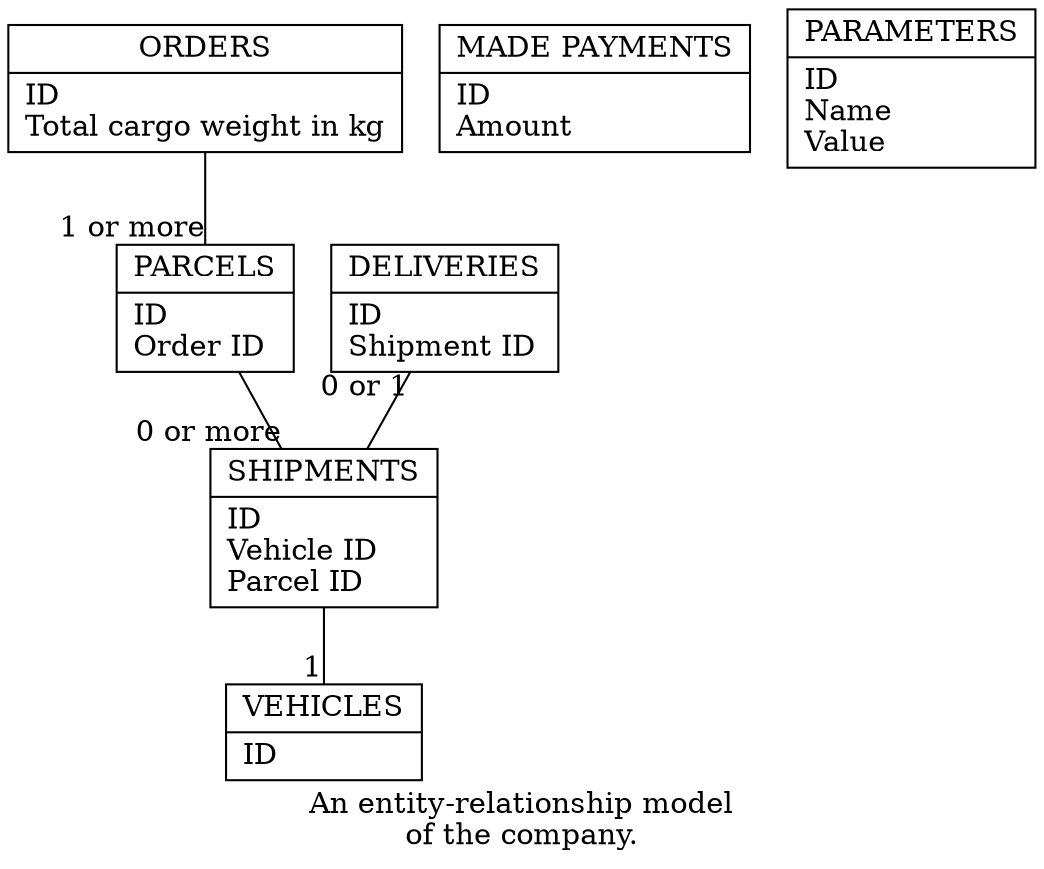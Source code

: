 digraph
{
    label = "An entity-relationship model\nof the company."

    node
        [ shape = "record" ]
    edge
        [ arrowhead = "none" ]

    orders
        [ label = "{ORDERS|ID\lTotal cargo weight in kg\l}" ]

    vehicles
        [ label = "{VEHICLES|ID\l}" ]

    made_payments
        [ label = "{MADE PAYMENTS|ID\lAmount\l}" ]

    deliveries
        [ label = "{DELIVERIES|ID\lShipment ID\l}" ]
    deliveries -> shipments
        [ taillabel = "0 or 1" ]

    shipments
        [ label = "{SHIPMENTS|ID\lVehicle ID\lParcel ID\l}" ]
    shipments -> vehicles
        [ headlabel = "1" ]
    parcels -> shipments
        [ headlabel = "0 or more" ]

    parcels
        [ label = "{PARCELS|ID\lOrder ID\l}" ]
    orders -> parcels
        [ headlabel = "1 or more" ]

    parameters
        [ label = "{PARAMETERS|ID\lName\lValue\l}" ]
}
